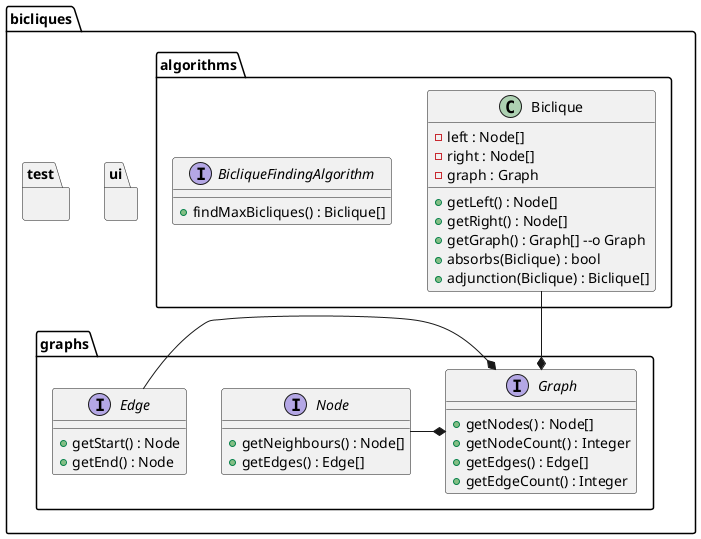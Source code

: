 /'
This is our model for the class diagram. Whenever you have any remarks
to make regarding one part of the program or another, just make a
comment windows in here like this.
Sign it with your initials as well. -MI
'/

/'
We can have a nice separation of labor: each one of us gets to implement
a max biclique algorithm and one of the following parts:
- Tests
- UI and input
- Graphs and graph parsing.
'/
-MI
@startuml

package bicliques {

' The graph section
package bicliques.graphs {
interface Graph {
{method}+ getNodes() : Node[]
{method}+ getNodeCount() : Integer
{method}+ getEdges() : Edge[]
{method}+ getEdgeCount() : Integer
}
interface Node {
{method}+ getNeighbours() : Node[]
{method}+ getEdges() : Edge[]
}
interface Edge {
{method}+ getStart() : Node
{method}+ getEnd() : Node
}

Node -* Graph
Edge -* Graph
}


' The UI section
package bicliques.ui {
/'
For the UI part I say we need to come up with something, that can read in
the text files (I don't want to be copying and pasting stuff in the windows
every time I use it). - MI.
'/
}

' The algorithms section
package bicliques.algorithms {
class Biclique {
{field} - left : Node[]
{field} - right : Node[]
{field} - graph : Graph
{method} + getLeft() : Node[]
{method} + getRight() : Node[]
{method} + getGraph() : Graph[] --o Graph
{method} + absorbs(Biclique) : bool
{method} + adjunction(Biclique) : Biclique[]
}

Biclique --* Graph

interface BicliqueFindingAlgorithm {
{method} + findMaxBicliques() : Biclique[]
}
}

package bicliques.test {
/' The testing that we will need. I say we use junit 4 or 5
to make it more streamlined. -MI '/
}

}


@enduml